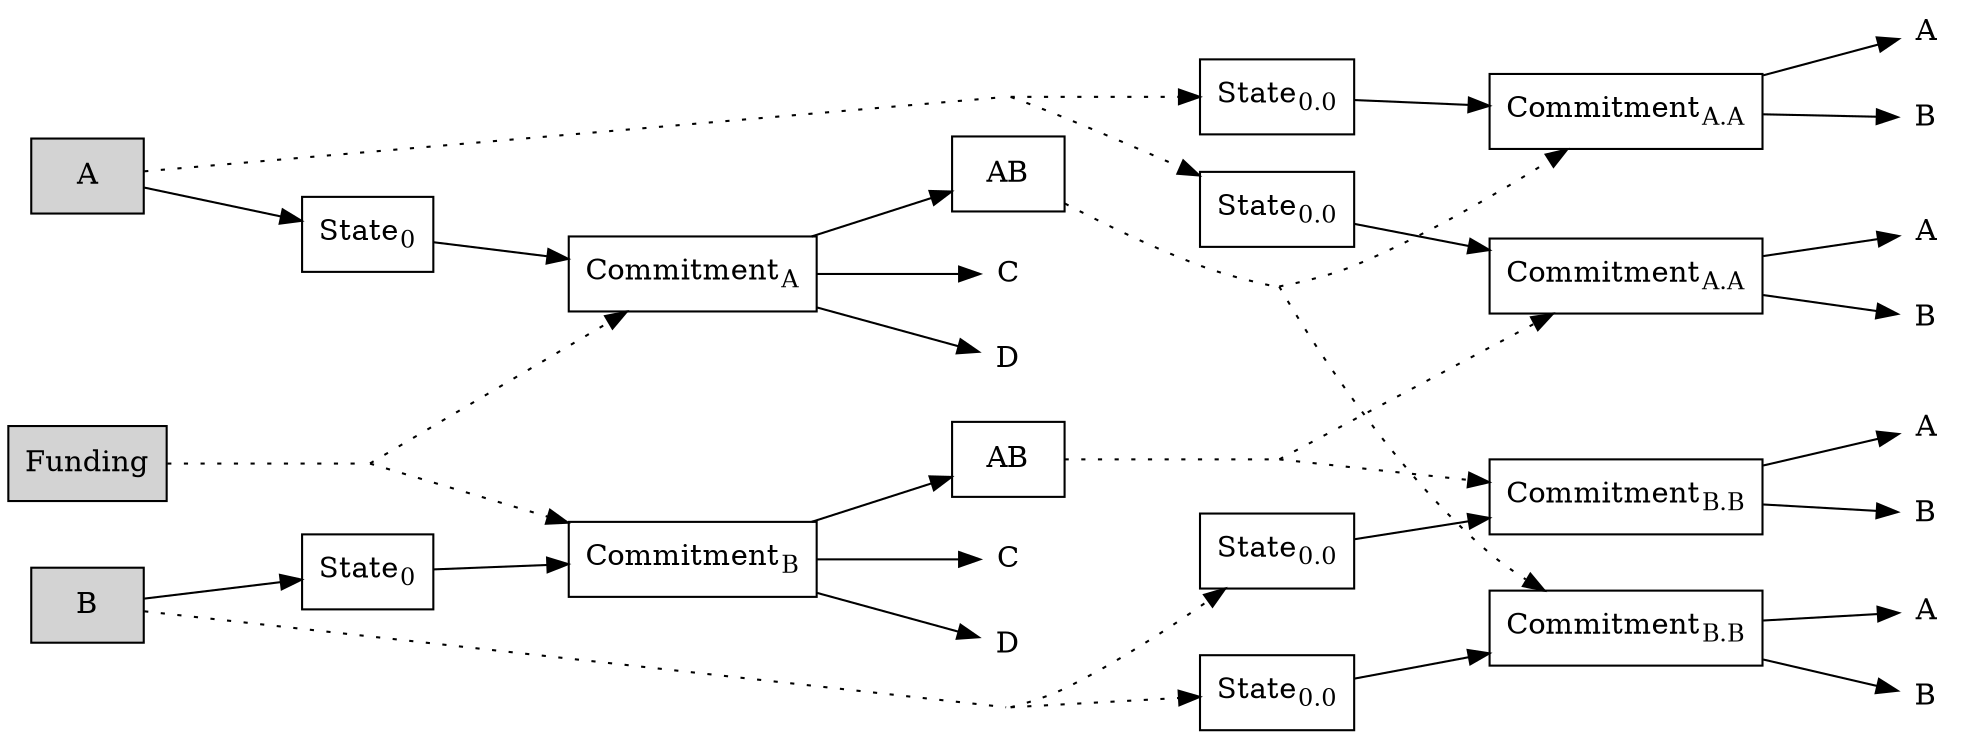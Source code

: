digraph tunable {

rankdir=LR;
ranksep=0.9;
//splines=ortho;

node [ shape = "box" ];

Funding [ label = "Funding", style = filled ];
IndividualA [ label = "A", style = filled ];
IndividualB [ label = "B", style = filled ];

StateA [ label = <State<sub>0</sub>> ];
StateAA0 [ label = <State<sub>0.0</sub>> ];
StateAA1 [ label = <State<sub>0.0</sub>> ];
StateB [ label = <State<sub>0</sub>> ];
StateBB0 [ label = <State<sub>0.0</sub>> ];
StateBB1 [ label = <State<sub>0.0</sub>> ];

{ //hidden
  node [ shape = "none", label = "", width=0.001, height=0.001 ];
  hidden_funding_spend;
  hidden_funding_spend2;
  hidden_funding_spend3;
  hidden_prestate_a;
  hidden_prestate_b;
}

{
  CommitmentA [ label = <Commitment<sub>A</sub>> ];
  CommitmentAA0 [ label = <Commitment<sub>A.A</sub>> ];
  CommitmentAA1 [ label = <Commitment<sub>A.A</sub>> ];
  CommitmentB [ label = <Commitment<sub>B</sub>> ];
  CommitmentBB0 [ label = <Commitment<sub>B.B</sub>> ];
  CommitmentBB1 [ label = <Commitment<sub>B.B</sub>> ];
}

OutputAtoAB [ label = "AB" ];

//Not confirmed
{
  node [ shape = none, width=0.001, height=0.001, label = "" ];
  OutputAtoC [ label = "C" ]; OutputAtoD [ label = "D" ];
  OutputBtoC [ label = "C" ]; OutputBtoD [ label = "D" ];
  OutputAA0toA [ label = "A" ]; OutputAA0toB [ label = "B" ];
  OutputAA1toA [ label = "A" ]; OutputAA1toB [ label = "B" ];
  OutputBB0toA [ label = "A" ]; OutputBB0toB [ label = "B" ];
  OutputBB1toA [ label = "A" ]; OutputBB1toB [ label = "B" ];
}

OutputBtoAB [ label = "AB" ];

Funding -> hidden_funding_spend [ dir=none, style = "dotted" ];
hidden_funding_spend -> {CommitmentA, CommitmentB} [ style = "dotted" ];


IndividualA -> StateA -> CommitmentA;
IndividualA -> hidden_prestate_a [ style = "dotted", dir=none ];
hidden_prestate_a -> { StateAA0, StateAA1} [ style = "dotted" ];
StateAA0 -> CommitmentAA0;
StateAA1 -> CommitmentAA1;

IndividualB -> StateB -> CommitmentB;
IndividualB -> hidden_prestate_b [ style = "dotted", dir=none ];
hidden_prestate_b -> { StateBB0, StateBB1} [ style = "dotted" ];
StateBB0 -> CommitmentBB0;
StateBB1 -> CommitmentBB1;

{
  CommitmentA -> {OutputAtoAB, OutputAtoC, OutputAtoD};
  CommitmentB -> {OutputBtoAB, OutputBtoC, OutputBtoD};
}

OutputAtoAB -> hidden_funding_spend2 [ dir=none, style = "dotted" ];
OutputBtoAB -> hidden_funding_spend3 [ dir=none, style = "dotted" ];

hidden_funding_spend2 -> {CommitmentAA0, CommitmentBB0} [ style = dotted ];
hidden_funding_spend3 -> {CommitmentAA1, CommitmentBB1} [ style = dotted ];

CommitmentAA0 -> {OutputAA0toA, OutputAA0toB};
CommitmentAA1 -> {OutputAA1toA, OutputAA1toB};
CommitmentBB0 -> {OutputBB0toA, OutputBB0toB};
CommitmentBB1 -> {OutputBB1toA, OutputBB1toB};
}
